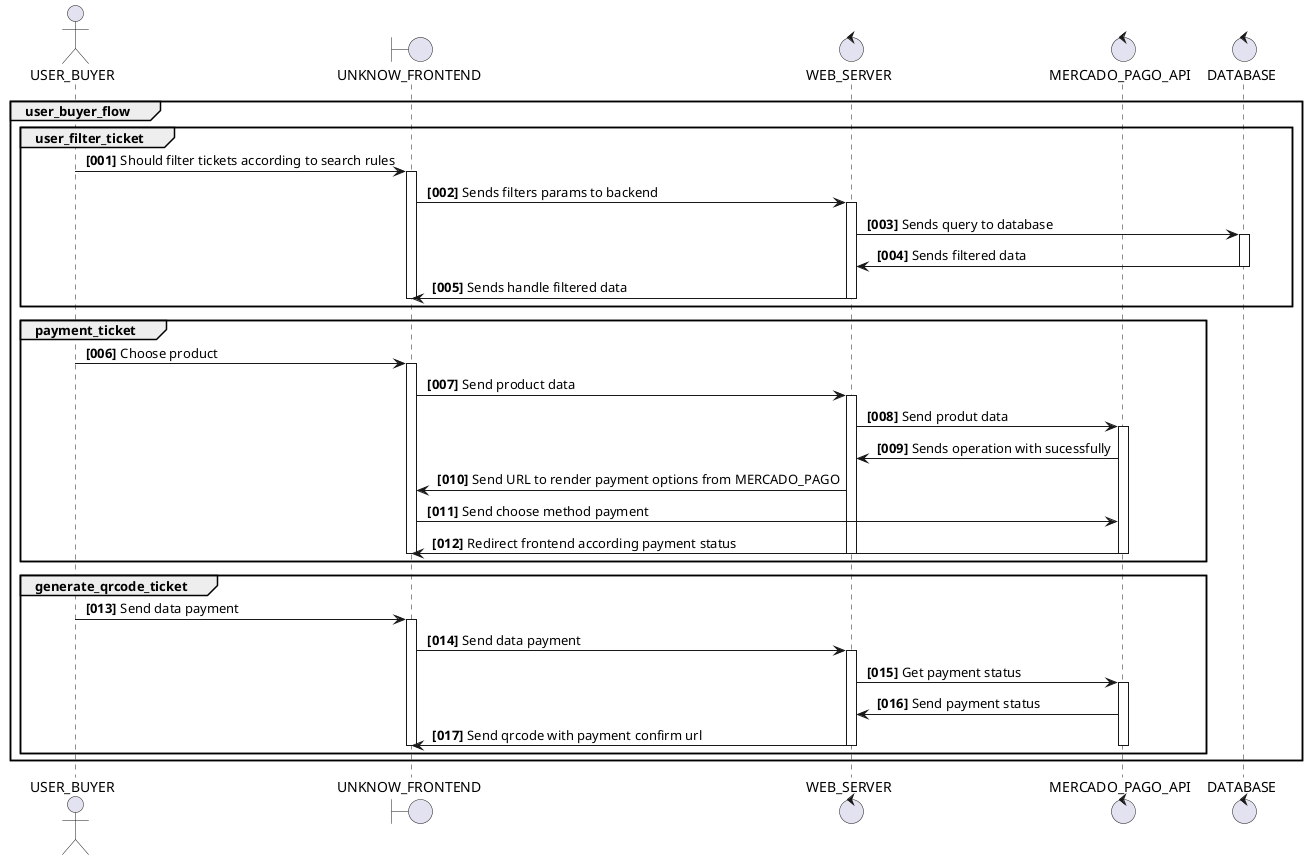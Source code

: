 @startuml

actor USER_BUYER 

boundary UNKNOW_FRONTEND

control WEB_SERVER
control MERCADO_PAGO_API
control DATABASE

autonumber "<b> [000]"

/'
 USER_BUYER Flow ->
'/

group user_buyer_flow
    group user_filter_ticket
      USER_BUYER -> UNKNOW_FRONTEND: Should filter tickets according to search rules
      activate UNKNOW_FRONTEND
      UNKNOW_FRONTEND -> WEB_SERVER: Sends filters params to backend
      activate WEB_SERVER
      WEB_SERVER -> DATABASE: Sends query to database
      activate DATABASE
      DATABASE -> WEB_SERVER: Sends filtered data 
      deactivate DATABASE
      WEB_SERVER -> UNKNOW_FRONTEND: Sends handle filtered data 
      deactivate UNKNOW_FRONTEND
      deactivate WEB_SERVER

        /'
          Should filter following data in database:
          QueryParams {
           origin: string; cidade. estado, país
           destination: string; cidade. estado, país
           startDate: timestamp;
           endDate: timestamp;
           cheapiestValue: boolean;
           passengers: {
              minor: number;
              adult: number;
           }
           class: string; Enum (Primeira classe/ economica)
          }
      '/
    end

    group payment_ticket
      USER_BUYER -> UNKNOW_FRONTEND: Choose product
      activate UNKNOW_FRONTEND
      UNKNOW_FRONTEND -> WEB_SERVER: Send product data
      activate WEB_SERVER
      WEB_SERVER -> MERCADO_PAGO_API: Send produt data
      activate MERCADO_PAGO_API
      MERCADO_PAGO_API -> WEB_SERVER: Sends operation with sucessfully
      WEB_SERVER -> UNKNOW_FRONTEND: Send URL to render payment options from MERCADO_PAGO
      UNKNOW_FRONTEND -> MERCADO_PAGO_API: Send choose method payment
      MERCADO_PAGO_API -> UNKNOW_FRONTEND: Redirect frontend according payment status
      deactivate WEB_SERVER
      deactivate UNKNOW_FRONTEND
      deactivate MERCADO_PAGO_API


      /'
        ROUTE_ONE: https://api.mercadopago.com/checkout/preferences?access_token={TOKEN}
        Request Body ->
          preference {
            items: [
              {
                title: 'My product',
                unit_price: 100,
                quantity: 1,
              }
            ]
          }

        sandbox_init_point é a URL para renderizar as opções de 
        pagamento do mercado pago em um iframe no frontend.
      
      
      
      '/
    end

    group generate_qrcode_ticket
      USER_BUYER -> UNKNOW_FRONTEND: Send data payment
      activate UNKNOW_FRONTEND
      UNKNOW_FRONTEND -> WEB_SERVER: Send data payment
      activate WEB_SERVER
      WEB_SERVER -> MERCADO_PAGO_API: Get payment status
      activate MERCADO_PAGO_API
      MERCADO_PAGO_API -> WEB_SERVER: Send payment status
      WEB_SERVER -> UNKNOW_FRONTEND: Send qrcode with payment confirm url
      deactivate WEB_SERVER
      deactivate UNKNOW_FRONTEND
      deactivate MERCADO_PAGO_API
    end

  end

@enduml


